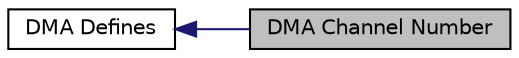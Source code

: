 digraph "DMA Channel Number"
{
  edge [fontname="Helvetica",fontsize="10",labelfontname="Helvetica",labelfontsize="10"];
  node [fontname="Helvetica",fontsize="10",shape=record];
  rankdir=LR;
  Node0 [label="DMA Channel Number",height=0.2,width=0.4,color="black", fillcolor="grey75", style="filled" fontcolor="black"];
  Node1 [label="DMA Defines",height=0.2,width=0.4,color="black", fillcolor="white", style="filled",URL="$group__dma__defines.html",tooltip="Defined Constants and Types for the STM32F1xx DMA Controller."];
  Node1->Node0 [shape=plaintext, color="midnightblue", dir="back", style="solid"];
}
